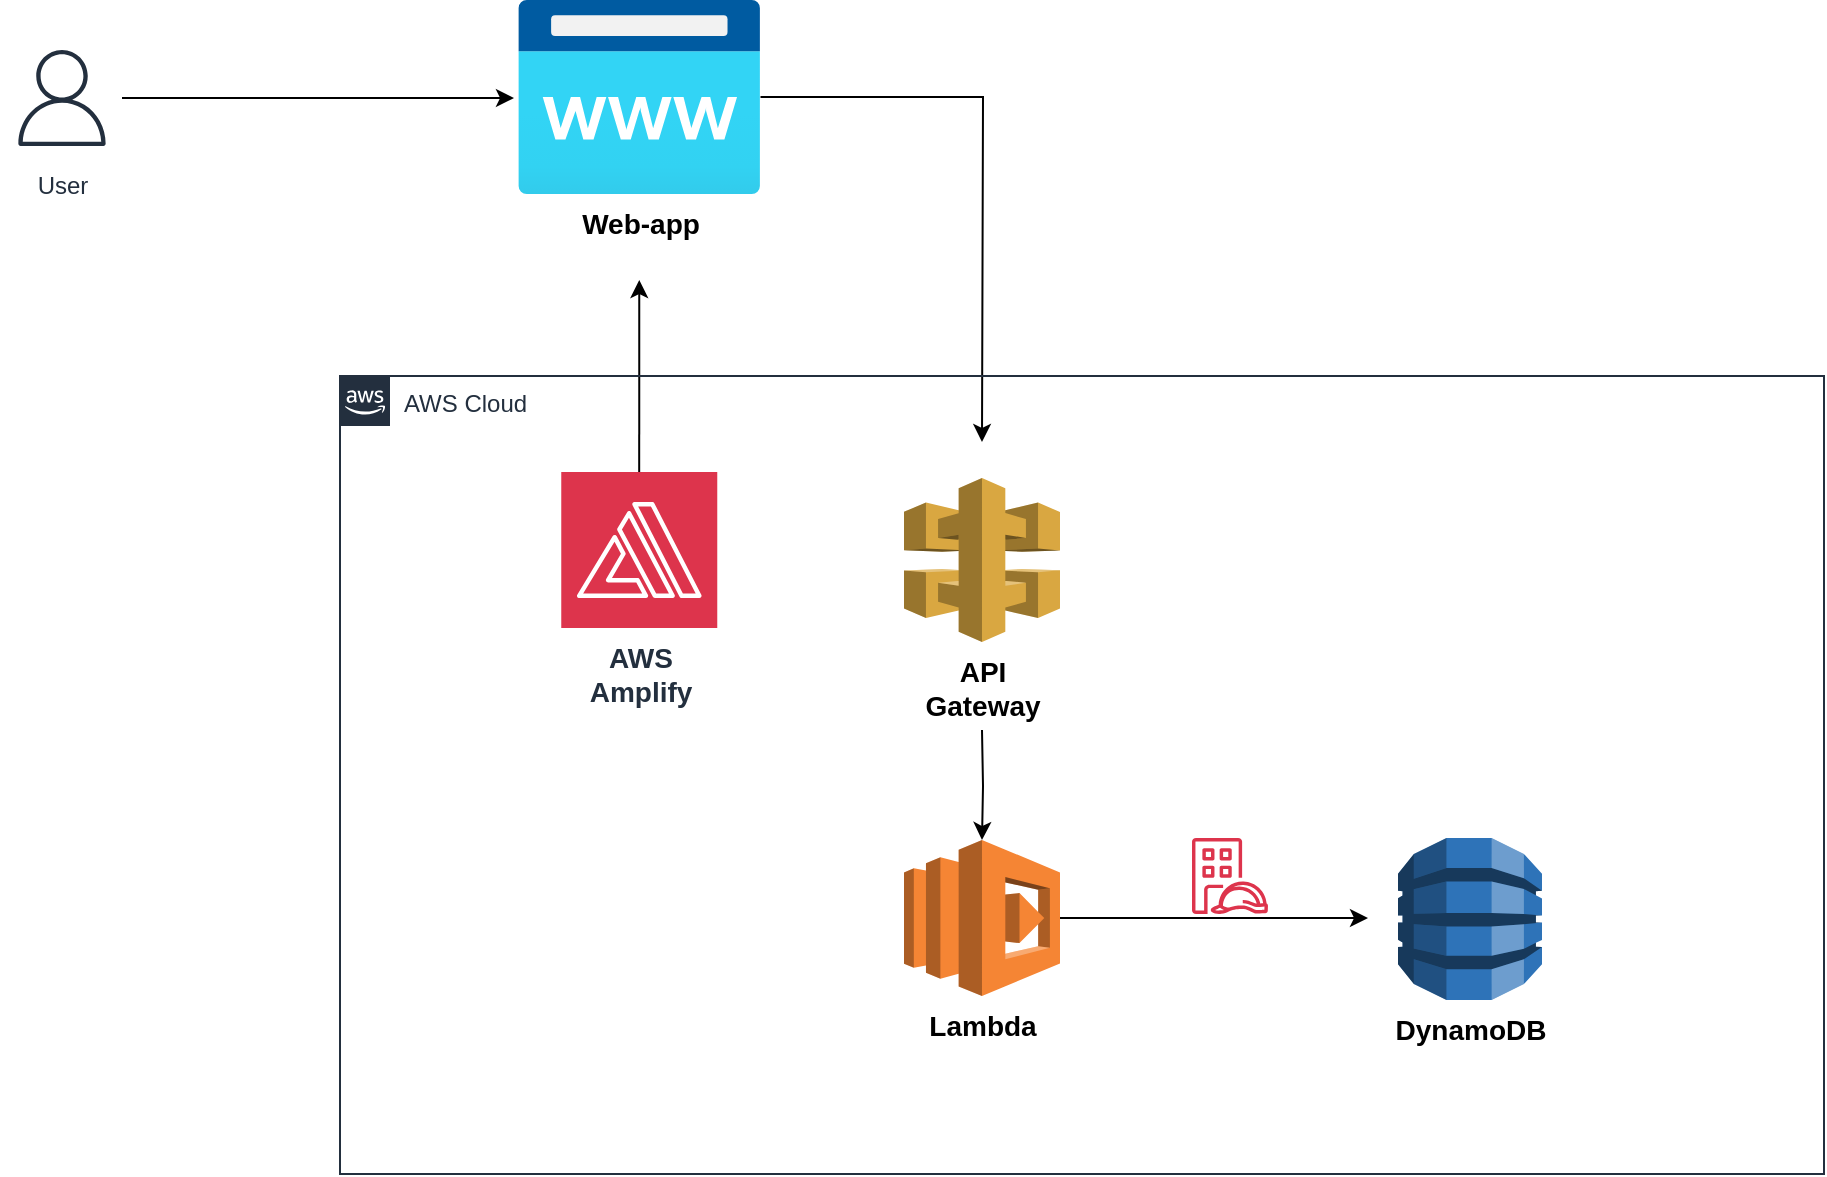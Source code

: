 <mxfile version="22.0.4" type="github">
  <diagram name="Page-1" id="KykUfuTgEA3VqeWH1Y7W">
    <mxGraphModel dx="1326" dy="782" grid="0" gridSize="10" guides="1" tooltips="1" connect="1" arrows="1" fold="1" page="1" pageScale="1" pageWidth="1100" pageHeight="850" math="0" shadow="0">
      <root>
        <mxCell id="0" />
        <mxCell id="1" parent="0" />
        <mxCell id="aNnHEHxiOUUDmJkkjf3C-24" style="edgeStyle=orthogonalEdgeStyle;rounded=0;orthogonalLoop=1;jettySize=auto;html=1;" edge="1" parent="1" source="aNnHEHxiOUUDmJkkjf3C-4">
          <mxGeometry relative="1" as="geometry">
            <mxPoint x="560" y="414" as="targetPoint" />
          </mxGeometry>
        </mxCell>
        <mxCell id="aNnHEHxiOUUDmJkkjf3C-4" value="&lt;b&gt;&lt;font style=&quot;font-size: 14px;&quot;&gt;Web-app&lt;/font&gt;&lt;/b&gt;" style="image;aspect=fixed;html=1;points=[];align=center;fontSize=12;image=img/lib/azure2/app_services/App_Service_Domains.svg;" vertex="1" parent="1">
          <mxGeometry x="328" y="193" width="121.25" height="97" as="geometry" />
        </mxCell>
        <mxCell id="aNnHEHxiOUUDmJkkjf3C-6" style="edgeStyle=orthogonalEdgeStyle;rounded=0;orthogonalLoop=1;jettySize=auto;html=1;" edge="1" parent="1" source="aNnHEHxiOUUDmJkkjf3C-5">
          <mxGeometry relative="1" as="geometry">
            <mxPoint x="326" y="242" as="targetPoint" />
          </mxGeometry>
        </mxCell>
        <mxCell id="aNnHEHxiOUUDmJkkjf3C-5" value="User" style="sketch=0;outlineConnect=0;fontColor=#232F3E;gradientColor=none;strokeColor=#232F3E;fillColor=#ffffff;dashed=0;verticalLabelPosition=bottom;verticalAlign=top;align=center;html=1;fontSize=12;fontStyle=0;aspect=fixed;shape=mxgraph.aws4.resourceIcon;resIcon=mxgraph.aws4.user;" vertex="1" parent="1">
          <mxGeometry x="70" y="212" width="60" height="60" as="geometry" />
        </mxCell>
        <mxCell id="aNnHEHxiOUUDmJkkjf3C-12" style="edgeStyle=orthogonalEdgeStyle;rounded=0;orthogonalLoop=1;jettySize=auto;html=1;" edge="1" parent="1">
          <mxGeometry relative="1" as="geometry">
            <mxPoint x="388.63" y="333" as="targetPoint" />
            <mxPoint x="388.6" y="465" as="sourcePoint" />
          </mxGeometry>
        </mxCell>
        <mxCell id="aNnHEHxiOUUDmJkkjf3C-9" value="&lt;b&gt;&lt;font style=&quot;font-size: 14px;&quot;&gt;AWS&lt;br&gt;Amplify&lt;/font&gt;&lt;/b&gt;" style="sketch=0;points=[[0,0,0],[0.25,0,0],[0.5,0,0],[0.75,0,0],[1,0,0],[0,1,0],[0.25,1,0],[0.5,1,0],[0.75,1,0],[1,1,0],[0,0.25,0],[0,0.5,0],[0,0.75,0],[1,0.25,0],[1,0.5,0],[1,0.75,0]];outlineConnect=0;fontColor=#232F3E;fillColor=#DD344C;strokeColor=#ffffff;dashed=0;verticalLabelPosition=bottom;verticalAlign=top;align=center;html=1;fontSize=12;fontStyle=0;aspect=fixed;shape=mxgraph.aws4.resourceIcon;resIcon=mxgraph.aws4.amplify;" vertex="1" parent="1">
          <mxGeometry x="349.63" y="429" width="78" height="78" as="geometry" />
        </mxCell>
        <mxCell id="aNnHEHxiOUUDmJkkjf3C-19" style="edgeStyle=orthogonalEdgeStyle;rounded=0;orthogonalLoop=1;jettySize=auto;html=1;" edge="1" parent="1" source="aNnHEHxiOUUDmJkkjf3C-13">
          <mxGeometry relative="1" as="geometry">
            <mxPoint x="753" y="652" as="targetPoint" />
          </mxGeometry>
        </mxCell>
        <mxCell id="aNnHEHxiOUUDmJkkjf3C-21" style="edgeStyle=orthogonalEdgeStyle;rounded=0;orthogonalLoop=1;jettySize=auto;html=1;" edge="1" parent="1" target="aNnHEHxiOUUDmJkkjf3C-13">
          <mxGeometry relative="1" as="geometry">
            <mxPoint x="560" y="558" as="sourcePoint" />
          </mxGeometry>
        </mxCell>
        <mxCell id="aNnHEHxiOUUDmJkkjf3C-13" value="&lt;b&gt;&lt;font style=&quot;font-size: 14px;&quot;&gt;Lambda&lt;/font&gt;&lt;/b&gt;" style="outlineConnect=0;dashed=0;verticalLabelPosition=bottom;verticalAlign=top;align=center;html=1;shape=mxgraph.aws3.lambda;fillColor=#F58534;gradientColor=none;aspect=fixed;" vertex="1" parent="1">
          <mxGeometry x="521" y="613" width="78" height="78" as="geometry" />
        </mxCell>
        <mxCell id="aNnHEHxiOUUDmJkkjf3C-14" value="&lt;b&gt;&lt;font style=&quot;font-size: 14px;&quot;&gt;API&lt;br&gt;Gateway&lt;/font&gt;&lt;/b&gt;" style="outlineConnect=0;dashed=0;verticalLabelPosition=bottom;verticalAlign=top;align=center;html=1;shape=mxgraph.aws3.api_gateway;fillColor=#D9A741;gradientColor=none;" vertex="1" parent="1">
          <mxGeometry x="521" y="432" width="78" height="82" as="geometry" />
        </mxCell>
        <mxCell id="aNnHEHxiOUUDmJkkjf3C-18" value="&lt;b&gt;&lt;font style=&quot;font-size: 14px;&quot;&gt;DynamoDB&lt;/font&gt;&lt;/b&gt;" style="outlineConnect=0;dashed=0;verticalLabelPosition=bottom;verticalAlign=top;align=center;html=1;shape=mxgraph.aws3.dynamo_db;fillColor=#2E73B8;gradientColor=none;" vertex="1" parent="1">
          <mxGeometry x="768" y="612" width="72" height="81" as="geometry" />
        </mxCell>
        <mxCell id="aNnHEHxiOUUDmJkkjf3C-22" value="" style="sketch=0;outlineConnect=0;fontColor=#232F3E;gradientColor=none;fillColor=#DD344C;strokeColor=none;dashed=0;verticalLabelPosition=bottom;verticalAlign=top;align=center;html=1;fontSize=12;fontStyle=0;aspect=fixed;pointerEvents=1;shape=mxgraph.aws4.identity_access_management_iam_roles_anywhere;" vertex="1" parent="1">
          <mxGeometry x="665" y="612" width="38" height="38" as="geometry" />
        </mxCell>
        <mxCell id="aNnHEHxiOUUDmJkkjf3C-25" value="AWS Cloud" style="points=[[0,0],[0.25,0],[0.5,0],[0.75,0],[1,0],[1,0.25],[1,0.5],[1,0.75],[1,1],[0.75,1],[0.5,1],[0.25,1],[0,1],[0,0.75],[0,0.5],[0,0.25]];outlineConnect=0;gradientColor=none;html=1;whiteSpace=wrap;fontSize=12;fontStyle=0;container=1;pointerEvents=0;collapsible=0;recursiveResize=0;shape=mxgraph.aws4.group;grIcon=mxgraph.aws4.group_aws_cloud_alt;strokeColor=#232F3E;fillColor=none;verticalAlign=top;align=left;spacingLeft=30;fontColor=#232F3E;dashed=0;" vertex="1" parent="1">
          <mxGeometry x="239" y="381" width="742" height="399" as="geometry" />
        </mxCell>
      </root>
    </mxGraphModel>
  </diagram>
</mxfile>
